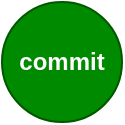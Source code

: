 <mxfile version="13.6.5">
    <diagram id="OvUeN1fUbP1yOYvhclIw" name="Page-1">
        <mxGraphModel dx="394" dy="268" grid="1" gridSize="10" guides="1" tooltips="1" connect="1" arrows="1" fold="1" page="1" pageScale="1" pageWidth="850" pageHeight="1100" math="0" shadow="0">
            <root>
                <mxCell id="0"/>
                <mxCell id="1" parent="0"/>
                <mxCell id="2" value="commit" style="ellipse;whiteSpace=wrap;html=1;aspect=fixed;fillColor=#008a00;strokeColor=#005700;fontColor=#ffffff;fontStyle=1" parent="1" vertex="1">
                    <mxGeometry x="260" y="80" width="60" height="60" as="geometry"/>
                </mxCell>
            </root>
        </mxGraphModel>
    </diagram>
</mxfile>
